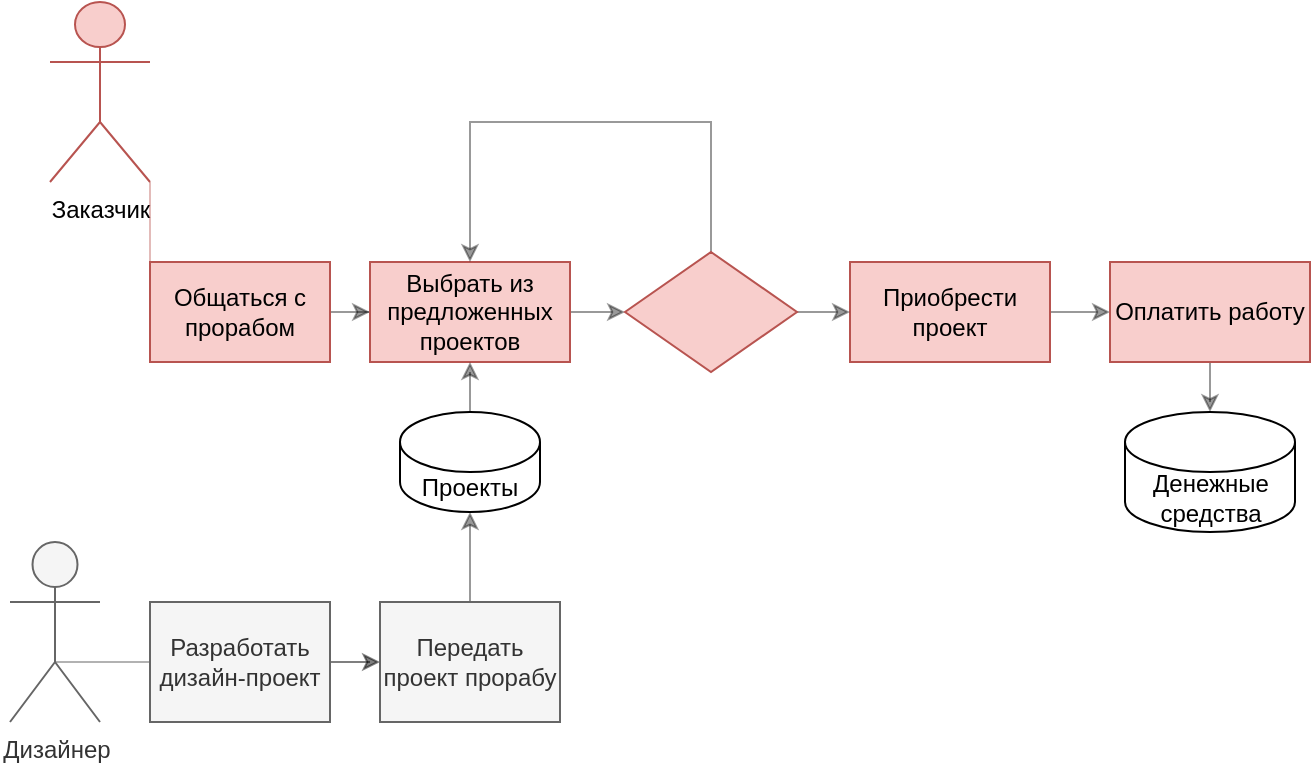 <mxfile version="15.8.1" type="github">
  <diagram id="prtHgNgQTEPvFCAcTncT" name="Page-1">
    <mxGraphModel dx="1185" dy="658" grid="1" gridSize="10" guides="1" tooltips="1" connect="1" arrows="1" fold="1" page="1" pageScale="1" pageWidth="827" pageHeight="1169" math="0" shadow="0">
      <root>
        <mxCell id="0" />
        <mxCell id="1" parent="0" />
        <mxCell id="eoCP1FfVIZmMkGXt8KC9-1" value="Заказчик" style="shape=umlActor;verticalLabelPosition=bottom;verticalAlign=top;html=1;outlineConnect=0;fillColor=#f8cecc;strokeColor=#b85450;" vertex="1" parent="1">
          <mxGeometry x="40" y="40" width="50" height="90" as="geometry" />
        </mxCell>
        <mxCell id="eoCP1FfVIZmMkGXt8KC9-8" value="" style="edgeStyle=orthogonalEdgeStyle;rounded=0;orthogonalLoop=1;jettySize=auto;html=1;opacity=40;" edge="1" parent="1" source="eoCP1FfVIZmMkGXt8KC9-2" target="eoCP1FfVIZmMkGXt8KC9-3">
          <mxGeometry relative="1" as="geometry" />
        </mxCell>
        <mxCell id="eoCP1FfVIZmMkGXt8KC9-2" value="Общаться с прорабом" style="rounded=0;whiteSpace=wrap;html=1;fillColor=#f8cecc;strokeColor=#b85450;" vertex="1" parent="1">
          <mxGeometry x="90" y="170" width="90" height="50" as="geometry" />
        </mxCell>
        <mxCell id="eoCP1FfVIZmMkGXt8KC9-9" value="" style="edgeStyle=orthogonalEdgeStyle;rounded=0;orthogonalLoop=1;jettySize=auto;html=1;opacity=40;" edge="1" parent="1" source="eoCP1FfVIZmMkGXt8KC9-3" target="eoCP1FfVIZmMkGXt8KC9-5">
          <mxGeometry relative="1" as="geometry" />
        </mxCell>
        <mxCell id="eoCP1FfVIZmMkGXt8KC9-3" value="Выбрать из предложенных проектов" style="rounded=0;whiteSpace=wrap;html=1;fillColor=#f8cecc;strokeColor=#b85450;" vertex="1" parent="1">
          <mxGeometry x="200" y="170" width="100" height="50" as="geometry" />
        </mxCell>
        <mxCell id="eoCP1FfVIZmMkGXt8KC9-14" value="" style="edgeStyle=orthogonalEdgeStyle;rounded=0;orthogonalLoop=1;jettySize=auto;html=1;opacity=40;" edge="1" parent="1" source="eoCP1FfVIZmMkGXt8KC9-4" target="eoCP1FfVIZmMkGXt8KC9-13">
          <mxGeometry relative="1" as="geometry" />
        </mxCell>
        <mxCell id="eoCP1FfVIZmMkGXt8KC9-4" value="Приобрести проект" style="rounded=0;whiteSpace=wrap;html=1;fillColor=#f8cecc;strokeColor=#b85450;" vertex="1" parent="1">
          <mxGeometry x="440" y="170" width="100" height="50" as="geometry" />
        </mxCell>
        <mxCell id="eoCP1FfVIZmMkGXt8KC9-10" value="" style="edgeStyle=orthogonalEdgeStyle;rounded=0;orthogonalLoop=1;jettySize=auto;html=1;opacity=40;" edge="1" parent="1" source="eoCP1FfVIZmMkGXt8KC9-5" target="eoCP1FfVIZmMkGXt8KC9-4">
          <mxGeometry relative="1" as="geometry" />
        </mxCell>
        <mxCell id="eoCP1FfVIZmMkGXt8KC9-11" style="edgeStyle=orthogonalEdgeStyle;rounded=0;orthogonalLoop=1;jettySize=auto;html=1;entryX=0.5;entryY=0;entryDx=0;entryDy=0;opacity=40;exitX=0.5;exitY=0;exitDx=0;exitDy=0;" edge="1" parent="1" source="eoCP1FfVIZmMkGXt8KC9-5" target="eoCP1FfVIZmMkGXt8KC9-3">
          <mxGeometry relative="1" as="geometry">
            <Array as="points">
              <mxPoint x="371" y="100" />
              <mxPoint x="250" y="100" />
            </Array>
          </mxGeometry>
        </mxCell>
        <mxCell id="eoCP1FfVIZmMkGXt8KC9-5" value="" style="rhombus;whiteSpace=wrap;html=1;fillColor=#f8cecc;strokeColor=#b85450;" vertex="1" parent="1">
          <mxGeometry x="327.5" y="165" width="86" height="60" as="geometry" />
        </mxCell>
        <mxCell id="eoCP1FfVIZmMkGXt8KC9-6" value="" style="endArrow=none;html=1;rounded=0;exitX=1;exitY=1;exitDx=0;exitDy=0;exitPerimeter=0;entryX=0;entryY=0;entryDx=0;entryDy=0;fillColor=#f8cecc;strokeColor=#b85450;opacity=40;" edge="1" parent="1" source="eoCP1FfVIZmMkGXt8KC9-1" target="eoCP1FfVIZmMkGXt8KC9-2">
          <mxGeometry width="50" height="50" relative="1" as="geometry">
            <mxPoint x="410" y="260" as="sourcePoint" />
            <mxPoint x="460" y="210" as="targetPoint" />
          </mxGeometry>
        </mxCell>
        <mxCell id="eoCP1FfVIZmMkGXt8KC9-18" value="" style="edgeStyle=orthogonalEdgeStyle;rounded=0;orthogonalLoop=1;jettySize=auto;html=1;opacity=40;" edge="1" parent="1" source="eoCP1FfVIZmMkGXt8KC9-13" target="eoCP1FfVIZmMkGXt8KC9-17">
          <mxGeometry relative="1" as="geometry" />
        </mxCell>
        <mxCell id="eoCP1FfVIZmMkGXt8KC9-13" value="Оплатить работу" style="rounded=0;whiteSpace=wrap;html=1;fillColor=#f8cecc;strokeColor=#b85450;" vertex="1" parent="1">
          <mxGeometry x="570" y="170" width="100" height="50" as="geometry" />
        </mxCell>
        <mxCell id="eoCP1FfVIZmMkGXt8KC9-16" value="" style="edgeStyle=orthogonalEdgeStyle;rounded=0;orthogonalLoop=1;jettySize=auto;html=1;opacity=40;" edge="1" parent="1" source="eoCP1FfVIZmMkGXt8KC9-15" target="eoCP1FfVIZmMkGXt8KC9-3">
          <mxGeometry relative="1" as="geometry" />
        </mxCell>
        <mxCell id="eoCP1FfVIZmMkGXt8KC9-15" value="Проекты" style="shape=cylinder3;whiteSpace=wrap;html=1;boundedLbl=1;backgroundOutline=1;size=15;" vertex="1" parent="1">
          <mxGeometry x="215" y="245" width="70" height="50" as="geometry" />
        </mxCell>
        <mxCell id="eoCP1FfVIZmMkGXt8KC9-17" value="Денежные средства" style="shape=cylinder3;whiteSpace=wrap;html=1;boundedLbl=1;backgroundOutline=1;size=15;" vertex="1" parent="1">
          <mxGeometry x="577.5" y="245" width="85" height="60" as="geometry" />
        </mxCell>
        <mxCell id="eoCP1FfVIZmMkGXt8KC9-31" value="Дизайнер" style="shape=umlActor;verticalLabelPosition=bottom;verticalAlign=top;html=1;outlineConnect=0;fillColor=#f5f5f5;strokeColor=#666666;fontColor=#333333;" vertex="1" parent="1">
          <mxGeometry x="20" y="310" width="45" height="90" as="geometry" />
        </mxCell>
        <mxCell id="eoCP1FfVIZmMkGXt8KC9-32" value="" style="edgeStyle=orthogonalEdgeStyle;rounded=0;orthogonalLoop=1;jettySize=auto;html=1;opacity=50;" edge="1" parent="1" source="eoCP1FfVIZmMkGXt8KC9-33" target="eoCP1FfVIZmMkGXt8KC9-35">
          <mxGeometry relative="1" as="geometry" />
        </mxCell>
        <mxCell id="eoCP1FfVIZmMkGXt8KC9-33" value="Разработать дизайн-проект" style="rounded=0;whiteSpace=wrap;html=1;fillColor=#f5f5f5;strokeColor=#666666;fontColor=#333333;" vertex="1" parent="1">
          <mxGeometry x="90" y="340" width="90" height="60" as="geometry" />
        </mxCell>
        <mxCell id="eoCP1FfVIZmMkGXt8KC9-34" value="" style="endArrow=none;html=1;rounded=0;edgeStyle=orthogonalEdgeStyle;entryX=0;entryY=0.5;entryDx=0;entryDy=0;fillColor=#f5f5f5;strokeColor=#666666;opacity=50;" edge="1" parent="1" target="eoCP1FfVIZmMkGXt8KC9-33">
          <mxGeometry width="50" height="50" relative="1" as="geometry">
            <mxPoint x="65" y="370" as="sourcePoint" />
            <mxPoint x="415" y="270" as="targetPoint" />
            <Array as="points">
              <mxPoint x="43" y="370" />
              <mxPoint x="43" y="370" />
            </Array>
          </mxGeometry>
        </mxCell>
        <mxCell id="eoCP1FfVIZmMkGXt8KC9-36" value="" style="edgeStyle=orthogonalEdgeStyle;rounded=0;orthogonalLoop=1;jettySize=auto;html=1;opacity=40;" edge="1" parent="1" source="eoCP1FfVIZmMkGXt8KC9-35" target="eoCP1FfVIZmMkGXt8KC9-15">
          <mxGeometry relative="1" as="geometry" />
        </mxCell>
        <mxCell id="eoCP1FfVIZmMkGXt8KC9-35" value="Передать проект прорабу" style="rounded=0;whiteSpace=wrap;html=1;fillColor=#f5f5f5;strokeColor=#666666;fontColor=#333333;" vertex="1" parent="1">
          <mxGeometry x="205" y="340" width="90" height="60" as="geometry" />
        </mxCell>
      </root>
    </mxGraphModel>
  </diagram>
</mxfile>
